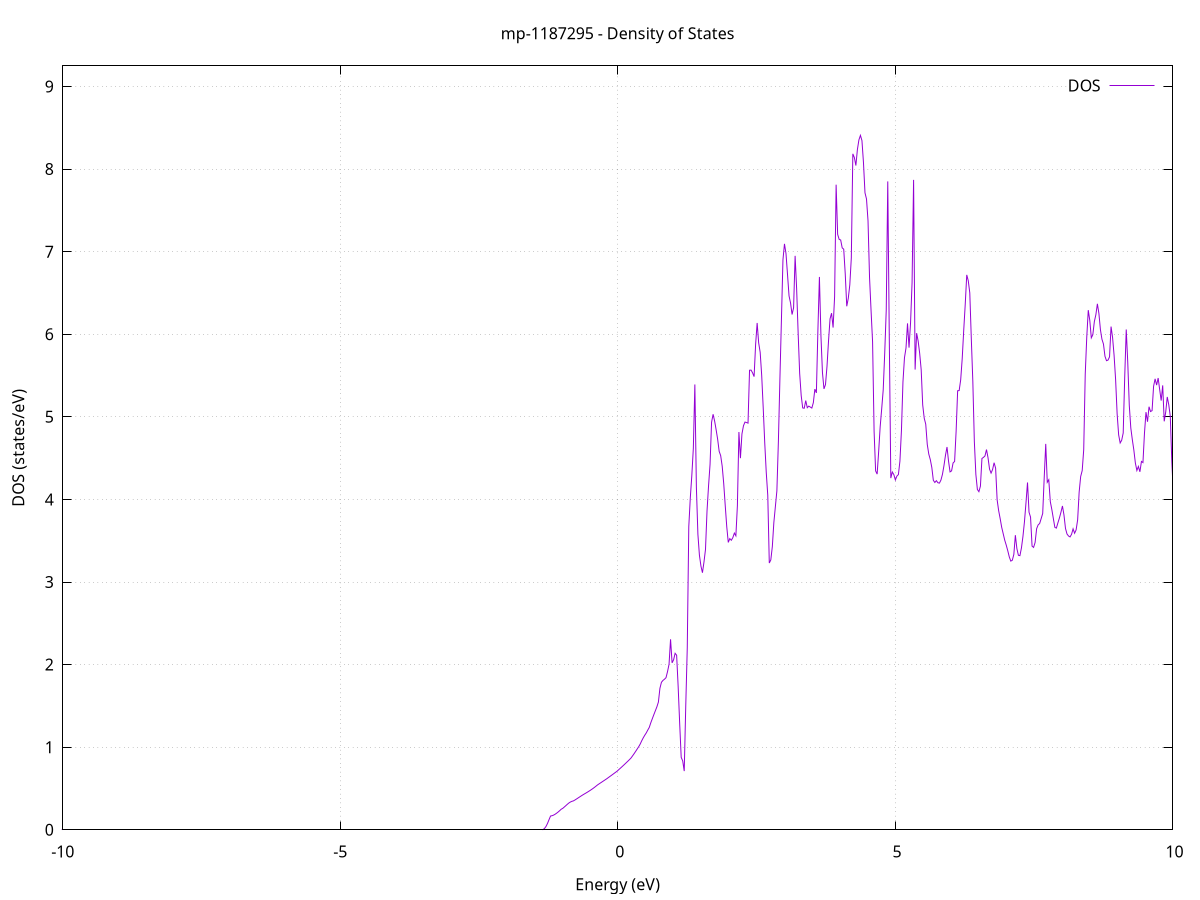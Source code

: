 set title 'mp-1187295 - Density of States'
set xlabel 'Energy (eV)'
set ylabel 'DOS (states/eV)'
set grid
set xrange [-10:10]
set yrange [0:9.250]
set xzeroaxis lt -1
set terminal png size 800,600
set output 'mp-1187295_dos_gnuplot.png'
plot '-' using 1:2 with lines title 'DOS'
-36.606100 0.000000
-36.578700 0.000000
-36.551300 0.000000
-36.524000 0.000000
-36.496600 0.000000
-36.469200 0.000000
-36.441800 0.000000
-36.414500 0.000000
-36.387100 0.000000
-36.359700 0.000000
-36.332300 0.000000
-36.305000 0.000000
-36.277600 0.000000
-36.250200 0.000000
-36.222800 0.000000
-36.195500 0.000000
-36.168100 0.000000
-36.140700 0.000000
-36.113300 0.000000
-36.086000 0.000000
-36.058600 0.000000
-36.031200 0.000000
-36.003800 0.000000
-35.976500 0.000000
-35.949100 0.000000
-35.921700 0.000000
-35.894300 0.000000
-35.867000 0.000000
-35.839600 0.000000
-35.812200 0.000000
-35.784800 0.000000
-35.757400 0.000000
-35.730100 0.000000
-35.702700 0.000000
-35.675300 0.000000
-35.647900 0.000000
-35.620600 0.000000
-35.593200 0.000000
-35.565800 0.000000
-35.538400 0.000000
-35.511100 0.000000
-35.483700 0.000000
-35.456300 0.000000
-35.428900 0.000000
-35.401600 0.000000
-35.374200 0.000000
-35.346800 0.000000
-35.319400 0.000000
-35.292100 0.000000
-35.264700 0.000000
-35.237300 0.000000
-35.209900 0.000000
-35.182600 0.000000
-35.155200 0.000000
-35.127800 0.000000
-35.100400 0.000000
-35.073100 0.000000
-35.045700 0.000000
-35.018300 0.000000
-34.990900 0.000000
-34.963500 0.000000
-34.936200 0.000000
-34.908800 0.000000
-34.881400 0.000000
-34.854000 0.000000
-34.826700 0.000000
-34.799300 0.000000
-34.771900 0.000000
-34.744500 0.000000
-34.717200 0.000000
-34.689800 0.000000
-34.662400 0.000000
-34.635000 0.000000
-34.607700 0.000000
-34.580300 0.000000
-34.552900 0.000000
-34.525500 0.000000
-34.498200 0.000000
-34.470800 0.000000
-34.443400 0.000000
-34.416000 0.000000
-34.388700 0.000000
-34.361300 0.000000
-34.333900 0.000000
-34.306500 0.000000
-34.279200 0.000000
-34.251800 0.000000
-34.224400 0.000000
-34.197000 0.000000
-34.169600 0.000000
-34.142300 0.000000
-34.114900 0.000000
-34.087500 0.000000
-34.060100 0.000000
-34.032800 0.000000
-34.005400 0.000000
-33.978000 0.000000
-33.950600 0.000000
-33.923300 0.000000
-33.895900 0.000000
-33.868500 0.000000
-33.841100 0.000000
-33.813800 0.000000
-33.786400 0.000000
-33.759000 0.000000
-33.731600 0.000000
-33.704300 0.000000
-33.676900 0.000000
-33.649500 0.000000
-33.622100 0.000000
-33.594800 0.000000
-33.567400 0.000000
-33.540000 0.000000
-33.512600 0.000000
-33.485200 0.000000
-33.457900 0.000000
-33.430500 0.000000
-33.403100 0.000000
-33.375700 0.000000
-33.348400 0.000000
-33.321000 0.000000
-33.293600 0.000000
-33.266200 0.000000
-33.238900 0.000000
-33.211500 0.000000
-33.184100 0.000000
-33.156700 0.000000
-33.129400 0.000000
-33.102000 0.000000
-33.074600 0.000000
-33.047200 0.000000
-33.019900 0.000000
-32.992500 0.000000
-32.965100 0.000000
-32.937700 0.000000
-32.910400 0.000000
-32.883000 0.000000
-32.855600 0.000000
-32.828200 0.000000
-32.800900 0.000000
-32.773500 0.000000
-32.746100 0.000000
-32.718700 0.000000
-32.691300 0.000000
-32.664000 0.000000
-32.636600 0.000000
-32.609200 0.000000
-32.581800 0.000000
-32.554500 0.000000
-32.527100 0.000000
-32.499700 0.000000
-32.472300 0.000000
-32.445000 0.000000
-32.417600 0.000000
-32.390200 0.000000
-32.362800 0.000000
-32.335500 0.000000
-32.308100 0.000000
-32.280700 0.000000
-32.253300 0.000000
-32.226000 0.000000
-32.198600 0.000000
-32.171200 0.000000
-32.143800 0.000000
-32.116500 0.000000
-32.089100 0.000000
-32.061700 0.000000
-32.034300 0.000000
-32.007000 0.000000
-31.979600 0.000000
-31.952200 0.000000
-31.924800 0.000000
-31.897400 0.000000
-31.870100 0.000000
-31.842700 0.000000
-31.815300 0.000000
-31.787900 0.000000
-31.760600 0.000000
-31.733200 0.000000
-31.705800 0.000000
-31.678400 0.000000
-31.651100 0.000000
-31.623700 0.000000
-31.596300 0.000000
-31.568900 0.000000
-31.541600 0.000000
-31.514200 0.000000
-31.486800 0.000000
-31.459400 0.000000
-31.432100 0.000000
-31.404700 0.000000
-31.377300 0.000000
-31.349900 0.000000
-31.322600 0.000000
-31.295200 0.000000
-31.267800 0.000000
-31.240400 0.000000
-31.213000 0.000000
-31.185700 0.000000
-31.158300 0.000000
-31.130900 0.000000
-31.103500 0.000000
-31.076200 0.000000
-31.048800 0.000000
-31.021400 0.000000
-30.994000 0.000000
-30.966700 0.000000
-30.939300 0.000000
-30.911900 0.000000
-30.884500 0.000000
-30.857200 0.000000
-30.829800 0.000000
-30.802400 0.000000
-30.775000 0.000000
-30.747700 0.000000
-30.720300 0.000000
-30.692900 0.000000
-30.665500 0.000000
-30.638200 0.000000
-30.610800 0.000000
-30.583400 0.000000
-30.556000 0.000000
-30.528700 0.000000
-30.501300 0.000000
-30.473900 0.000000
-30.446500 0.000000
-30.419100 0.000000
-30.391800 0.000000
-30.364400 0.000000
-30.337000 0.000000
-30.309600 0.000000
-30.282300 0.000000
-30.254900 0.000000
-30.227500 0.000000
-30.200100 0.000000
-30.172800 0.000000
-30.145400 0.000000
-30.118000 0.000000
-30.090600 0.000000
-30.063300 0.000000
-30.035900 0.000000
-30.008500 0.000000
-29.981100 0.000000
-29.953800 0.000000
-29.926400 0.000000
-29.899000 0.000000
-29.871600 0.000000
-29.844300 0.000000
-29.816900 0.000000
-29.789500 0.000000
-29.762100 0.000000
-29.734800 0.000000
-29.707400 0.000000
-29.680000 0.000000
-29.652600 0.000000
-29.625200 0.000000
-29.597900 0.000000
-29.570500 0.000000
-29.543100 0.000000
-29.515700 0.000000
-29.488400 0.000000
-29.461000 0.000000
-29.433600 0.000000
-29.406200 0.000000
-29.378900 0.000000
-29.351500 0.000000
-29.324100 0.000000
-29.296700 0.000000
-29.269400 0.000000
-29.242000 0.000000
-29.214600 0.000000
-29.187200 0.000000
-29.159900 0.000000
-29.132500 0.000000
-29.105100 0.000000
-29.077700 0.000000
-29.050400 0.000000
-29.023000 0.000000
-28.995600 0.000000
-28.968200 0.000000
-28.940800 0.000000
-28.913500 0.000000
-28.886100 0.000000
-28.858700 0.000000
-28.831300 0.000000
-28.804000 0.000000
-28.776600 0.000000
-28.749200 0.000000
-28.721800 0.000000
-28.694500 0.000000
-28.667100 0.000000
-28.639700 0.000000
-28.612300 0.000000
-28.585000 0.000000
-28.557600 0.000000
-28.530200 0.000000
-28.502800 0.000000
-28.475500 0.000000
-28.448100 0.000000
-28.420700 0.000000
-28.393300 0.000000
-28.366000 0.000000
-28.338600 0.000000
-28.311200 0.000000
-28.283800 0.000000
-28.256500 0.000000
-28.229100 0.000000
-28.201700 0.000000
-28.174300 0.000000
-28.146900 0.000000
-28.119600 0.000000
-28.092200 0.000000
-28.064800 0.000000
-28.037400 0.000000
-28.010100 0.000000
-27.982700 0.000000
-27.955300 0.000000
-27.927900 0.000000
-27.900600 0.000000
-27.873200 0.000000
-27.845800 0.000000
-27.818400 0.000000
-27.791100 0.000000
-27.763700 0.000000
-27.736300 0.000000
-27.708900 0.000000
-27.681600 0.000000
-27.654200 0.000000
-27.626800 0.000000
-27.599400 0.000000
-27.572100 0.000000
-27.544700 0.000000
-27.517300 0.000000
-27.489900 0.000000
-27.462600 0.000000
-27.435200 0.000000
-27.407800 0.000000
-27.380400 0.000000
-27.353000 0.000000
-27.325700 0.000000
-27.298300 0.000000
-27.270900 0.000000
-27.243500 0.000000
-27.216200 0.000000
-27.188800 0.000000
-27.161400 0.000000
-27.134000 0.000000
-27.106700 0.000000
-27.079300 0.000000
-27.051900 0.000000
-27.024500 0.000000
-26.997200 0.000000
-26.969800 0.000000
-26.942400 0.000000
-26.915000 0.000000
-26.887700 0.000000
-26.860300 0.000000
-26.832900 0.000000
-26.805500 0.000000
-26.778200 0.000000
-26.750800 0.000000
-26.723400 0.000000
-26.696000 0.000000
-26.668700 0.000000
-26.641300 0.000000
-26.613900 0.000000
-26.586500 0.000000
-26.559100 0.000000
-26.531800 0.000000
-26.504400 0.000000
-26.477000 0.000000
-26.449600 0.000000
-26.422300 0.000000
-26.394900 0.000000
-26.367500 0.000000
-26.340100 0.000000
-26.312800 0.000000
-26.285400 0.000000
-26.258000 0.000000
-26.230600 0.000000
-26.203300 0.000000
-26.175900 0.000000
-26.148500 0.000000
-26.121100 0.000000
-26.093800 0.000000
-26.066400 0.000000
-26.039000 0.000000
-26.011600 0.000000
-25.984300 0.000000
-25.956900 0.000000
-25.929500 0.000000
-25.902100 0.000000
-25.874700 0.000000
-25.847400 0.000000
-25.820000 0.000000
-25.792600 0.000000
-25.765200 0.000000
-25.737900 0.000000
-25.710500 0.000000
-25.683100 0.000000
-25.655700 0.000000
-25.628400 0.000000
-25.601000 0.000000
-25.573600 0.000000
-25.546200 0.000000
-25.518900 0.000000
-25.491500 0.000000
-25.464100 0.000000
-25.436700 0.000000
-25.409400 0.000000
-25.382000 0.000000
-25.354600 0.000000
-25.327200 0.000000
-25.299900 0.000000
-25.272500 0.000000
-25.245100 0.000000
-25.217700 0.000000
-25.190400 0.000000
-25.163000 0.000000
-25.135600 0.000000
-25.108200 0.000000
-25.080800 0.000000
-25.053500 0.000000
-25.026100 0.000000
-24.998700 0.000000
-24.971300 0.000000
-24.944000 0.000000
-24.916600 0.000000
-24.889200 0.000000
-24.861800 0.000000
-24.834500 0.000000
-24.807100 0.000000
-24.779700 0.000000
-24.752300 0.000000
-24.725000 0.000000
-24.697600 0.000000
-24.670200 0.000000
-24.642800 0.000000
-24.615500 0.000000
-24.588100 0.000000
-24.560700 0.000000
-24.533300 0.000000
-24.506000 0.000000
-24.478600 0.000000
-24.451200 0.000000
-24.423800 0.000000
-24.396500 0.000000
-24.369100 0.000000
-24.341700 0.000000
-24.314300 0.000000
-24.286900 0.000000
-24.259600 0.000000
-24.232200 0.000000
-24.204800 0.000000
-24.177400 0.000000
-24.150100 0.000000
-24.122700 0.000000
-24.095300 0.000000
-24.067900 0.000000
-24.040600 0.000000
-24.013200 0.000000
-23.985800 0.000000
-23.958400 0.000000
-23.931100 0.000000
-23.903700 0.000000
-23.876300 0.000000
-23.848900 0.000000
-23.821600 0.000000
-23.794200 0.000000
-23.766800 0.000000
-23.739400 0.000000
-23.712100 0.000000
-23.684700 0.000000
-23.657300 0.000000
-23.629900 0.000000
-23.602500 0.000000
-23.575200 0.000000
-23.547800 0.000000
-23.520400 0.000000
-23.493000 0.000000
-23.465700 0.000000
-23.438300 0.000000
-23.410900 0.000000
-23.383500 0.000000
-23.356200 0.000000
-23.328800 0.000000
-23.301400 0.000000
-23.274000 0.000000
-23.246700 0.000000
-23.219300 0.000000
-23.191900 0.000000
-23.164500 0.000000
-23.137200 0.000000
-23.109800 0.000000
-23.082400 0.000000
-23.055000 0.000000
-23.027700 0.000000
-23.000300 0.000000
-22.972900 0.000000
-22.945500 0.000000
-22.918200 0.000000
-22.890800 0.000000
-22.863400 0.000000
-22.836000 0.000000
-22.808600 0.000000
-22.781300 0.000000
-22.753900 0.000000
-22.726500 0.000000
-22.699100 0.000000
-22.671800 0.000000
-22.644400 0.000000
-22.617000 0.000000
-22.589600 0.000000
-22.562300 0.000000
-22.534900 0.000000
-22.507500 0.000000
-22.480100 0.000000
-22.452800 0.000000
-22.425400 0.000000
-22.398000 0.000000
-22.370600 0.000000
-22.343300 0.000000
-22.315900 0.000000
-22.288500 0.000000
-22.261100 0.000000
-22.233800 0.000000
-22.206400 0.000000
-22.179000 0.000000
-22.151600 0.000000
-22.124300 0.000000
-22.096900 0.000000
-22.069500 0.000000
-22.042100 0.000000
-22.014700 0.000000
-21.987400 0.000000
-21.960000 0.000000
-21.932600 0.000000
-21.905200 0.000000
-21.877900 0.000000
-21.850500 0.000000
-21.823100 0.000000
-21.795700 0.000000
-21.768400 0.000000
-21.741000 0.000000
-21.713600 0.000000
-21.686200 0.000000
-21.658900 0.000000
-21.631500 0.000000
-21.604100 0.000000
-21.576700 0.000000
-21.549400 0.000000
-21.522000 0.000000
-21.494600 0.000000
-21.467200 0.000000
-21.439900 0.000000
-21.412500 0.000000
-21.385100 0.000000
-21.357700 0.000000
-21.330300 0.000000
-21.303000 0.000000
-21.275600 0.000000
-21.248200 0.000000
-21.220800 0.000000
-21.193500 0.000000
-21.166100 0.000000
-21.138700 0.000000
-21.111300 0.000000
-21.084000 0.000000
-21.056600 0.000000
-21.029200 0.000000
-21.001800 0.000000
-20.974500 0.000000
-20.947100 0.000000
-20.919700 0.000000
-20.892300 0.000000
-20.865000 0.000000
-20.837600 0.000000
-20.810200 0.000000
-20.782800 0.000000
-20.755500 0.000000
-20.728100 0.000000
-20.700700 0.000000
-20.673300 0.000000
-20.646000 0.000000
-20.618600 0.000000
-20.591200 0.000000
-20.563800 0.000000
-20.536400 0.000000
-20.509100 0.000000
-20.481700 0.000000
-20.454300 0.000000
-20.426900 0.000000
-20.399600 0.000000
-20.372200 0.000000
-20.344800 0.000000
-20.317400 0.000000
-20.290100 0.000000
-20.262700 0.000000
-20.235300 0.000000
-20.207900 0.000000
-20.180600 0.000000
-20.153200 0.000000
-20.125800 0.000000
-20.098400 0.000000
-20.071100 0.000000
-20.043700 0.000000
-20.016300 0.000000
-19.988900 0.000000
-19.961600 0.000000
-19.934200 0.000000
-19.906800 0.000000
-19.879400 0.000000
-19.852100 0.000000
-19.824700 0.000000
-19.797300 0.000000
-19.769900 0.000000
-19.742500 0.000000
-19.715200 0.000000
-19.687800 0.000000
-19.660400 0.000000
-19.633000 0.000000
-19.605700 0.000000
-19.578300 0.000000
-19.550900 0.000000
-19.523500 0.187400
-19.496200 7.907900
-19.468800 10.180000
-19.441400 32.399400
-19.414000 36.699600
-19.386700 32.995100
-19.359300 41.788100
-19.331900 44.800200
-19.304500 14.653100
-19.277200 14.705200
-19.249800 30.281000
-19.222400 27.764400
-19.195000 33.859700
-19.167700 31.950800
-19.140300 28.000400
-19.112900 20.413000
-19.085500 45.409900
-19.058100 58.906500
-19.030800 53.118400
-19.003400 75.895800
-18.976000 0.000000
-18.948600 0.000000
-18.921300 0.000000
-18.893900 0.000000
-18.866500 0.000000
-18.839100 0.000000
-18.811800 0.000000
-18.784400 0.000000
-18.757000 0.000000
-18.729600 0.000000
-18.702300 0.000000
-18.674900 0.000000
-18.647500 0.000000
-18.620100 0.000000
-18.592800 0.000000
-18.565400 0.000000
-18.538000 0.000000
-18.510600 0.000000
-18.483300 0.000000
-18.455900 0.000000
-18.428500 0.000000
-18.401100 0.000000
-18.373800 0.000000
-18.346400 0.000000
-18.319000 0.000000
-18.291600 0.000000
-18.264200 0.000000
-18.236900 0.000000
-18.209500 0.000000
-18.182100 0.000000
-18.154700 0.000000
-18.127400 0.000000
-18.100000 0.000000
-18.072600 0.000000
-18.045200 0.000000
-18.017900 0.000000
-17.990500 0.000000
-17.963100 0.000000
-17.935700 0.000000
-17.908400 0.000000
-17.881000 0.000000
-17.853600 0.000000
-17.826200 0.000000
-17.798900 0.000000
-17.771500 0.000000
-17.744100 0.000000
-17.716700 0.000000
-17.689400 0.000000
-17.662000 0.000000
-17.634600 0.000000
-17.607200 0.000000
-17.579900 0.000000
-17.552500 0.000000
-17.525100 0.000000
-17.497700 0.000000
-17.470300 0.000000
-17.443000 0.000000
-17.415600 0.000000
-17.388200 0.000000
-17.360800 0.000000
-17.333500 0.000000
-17.306100 0.000000
-17.278700 0.000000
-17.251300 0.000000
-17.224000 0.000000
-17.196600 0.000000
-17.169200 0.000000
-17.141800 0.000000
-17.114500 0.000000
-17.087100 0.000000
-17.059700 0.000000
-17.032300 0.000000
-17.005000 0.000000
-16.977600 0.000000
-16.950200 0.000000
-16.922800 0.000000
-16.895500 0.000000
-16.868100 0.000000
-16.840700 0.000000
-16.813300 0.000000
-16.786000 0.000000
-16.758600 0.000000
-16.731200 0.000000
-16.703800 0.000000
-16.676400 0.000000
-16.649100 0.000000
-16.621700 0.000000
-16.594300 0.000000
-16.566900 0.000000
-16.539600 0.000000
-16.512200 0.000000
-16.484800 0.000000
-16.457400 0.000000
-16.430100 0.000000
-16.402700 0.000000
-16.375300 0.000000
-16.347900 0.000000
-16.320600 0.000000
-16.293200 0.000000
-16.265800 0.000000
-16.238400 0.000000
-16.211100 0.000000
-16.183700 0.000000
-16.156300 0.000000
-16.128900 0.000000
-16.101600 0.000000
-16.074200 0.000000
-16.046800 0.000000
-16.019400 0.000000
-15.992000 0.000000
-15.964700 0.000000
-15.937300 0.000000
-15.909900 0.000000
-15.882500 0.000000
-15.855200 0.000000
-15.827800 0.000000
-15.800400 0.000000
-15.773000 0.000000
-15.745700 0.000000
-15.718300 0.000000
-15.690900 0.000000
-15.663500 0.000000
-15.636200 0.000000
-15.608800 0.000000
-15.581400 0.000000
-15.554000 0.000000
-15.526700 0.000000
-15.499300 0.000000
-15.471900 0.000000
-15.444500 0.000000
-15.417200 95.398700
-15.389800 69.503600
-15.362400 0.000000
-15.335000 0.000000
-15.307700 0.000000
-15.280300 0.000000
-15.252900 0.000000
-15.225500 0.000000
-15.198100 0.000000
-15.170800 0.000000
-15.143400 0.000000
-15.116000 0.000000
-15.088600 0.000000
-15.061300 0.000000
-15.033900 0.000000
-15.006500 0.000000
-14.979100 0.000000
-14.951800 0.000000
-14.924400 0.000000
-14.897000 0.000000
-14.869600 0.000000
-14.842300 0.000000
-14.814900 0.000000
-14.787500 0.000000
-14.760100 0.000000
-14.732800 0.000000
-14.705400 0.000000
-14.678000 0.000000
-14.650600 0.000000
-14.623300 0.000000
-14.595900 0.000000
-14.568500 0.000000
-14.541100 0.000000
-14.513800 0.000000
-14.486400 0.000000
-14.459000 0.000000
-14.431600 0.000000
-14.404200 0.000000
-14.376900 0.000000
-14.349500 0.000000
-14.322100 0.000000
-14.294700 0.000000
-14.267400 0.000000
-14.240000 0.000000
-14.212600 0.000000
-14.185200 0.000000
-14.157900 0.000000
-14.130500 0.000000
-14.103100 0.000000
-14.075700 0.000000
-14.048400 0.000000
-14.021000 0.000000
-13.993600 0.000000
-13.966200 0.000000
-13.938900 0.000000
-13.911500 0.000000
-13.884100 0.000000
-13.856700 0.000000
-13.829400 0.000000
-13.802000 0.000000
-13.774600 0.000000
-13.747200 0.000000
-13.719800 0.000000
-13.692500 0.000000
-13.665100 0.000000
-13.637700 0.000000
-13.610300 0.000000
-13.583000 0.000000
-13.555600 0.000000
-13.528200 0.000000
-13.500800 0.000000
-13.473500 0.000000
-13.446100 0.000000
-13.418700 0.000000
-13.391300 0.000000
-13.364000 0.000000
-13.336600 0.000000
-13.309200 0.000000
-13.281800 0.000000
-13.254500 0.000000
-13.227100 0.000000
-13.199700 0.000000
-13.172300 0.000000
-13.145000 0.000000
-13.117600 0.000000
-13.090200 0.000000
-13.062800 0.000000
-13.035500 0.000000
-13.008100 0.000000
-12.980700 0.000000
-12.953300 0.000000
-12.925900 0.000000
-12.898600 0.000000
-12.871200 0.000000
-12.843800 0.000000
-12.816400 0.000000
-12.789100 0.000000
-12.761700 0.000000
-12.734300 0.000000
-12.706900 0.000000
-12.679600 0.000000
-12.652200 0.000000
-12.624800 0.000000
-12.597400 0.000000
-12.570100 0.000000
-12.542700 0.000000
-12.515300 0.000000
-12.487900 0.000000
-12.460600 0.000000
-12.433200 0.000000
-12.405800 0.000000
-12.378400 0.000000
-12.351100 0.000000
-12.323700 0.000000
-12.296300 0.000000
-12.268900 0.000000
-12.241600 0.000000
-12.214200 0.000000
-12.186800 0.000000
-12.159400 0.000000
-12.132000 0.000000
-12.104700 0.000000
-12.077300 0.000000
-12.049900 0.000000
-12.022500 0.000000
-11.995200 0.000000
-11.967800 0.000000
-11.940400 0.000000
-11.913000 0.000000
-11.885700 0.000000
-11.858300 0.000000
-11.830900 0.000000
-11.803500 0.000000
-11.776200 0.000000
-11.748800 0.000000
-11.721400 0.000000
-11.694000 0.000000
-11.666700 0.000000
-11.639300 0.000000
-11.611900 0.000000
-11.584500 0.000000
-11.557200 0.000000
-11.529800 0.000000
-11.502400 0.000000
-11.475000 0.000000
-11.447600 0.000000
-11.420300 0.000000
-11.392900 0.000000
-11.365500 0.000000
-11.338100 0.000000
-11.310800 0.000000
-11.283400 0.000000
-11.256000 0.000000
-11.228600 0.000000
-11.201300 0.000000
-11.173900 0.000000
-11.146500 0.000000
-11.119100 0.000000
-11.091800 0.000000
-11.064400 0.000000
-11.037000 0.000000
-11.009600 0.000000
-10.982300 0.000000
-10.954900 0.000000
-10.927500 0.000000
-10.900100 0.000000
-10.872800 0.000000
-10.845400 0.000000
-10.818000 0.000000
-10.790600 0.000000
-10.763300 0.000000
-10.735900 0.000000
-10.708500 0.000000
-10.681100 0.000000
-10.653700 0.000000
-10.626400 0.000000
-10.599000 0.000000
-10.571600 0.000000
-10.544200 0.000000
-10.516900 0.000000
-10.489500 0.000000
-10.462100 0.000000
-10.434700 0.000000
-10.407400 0.000000
-10.380000 0.000000
-10.352600 0.000000
-10.325200 0.000000
-10.297900 0.000000
-10.270500 0.000000
-10.243100 0.000000
-10.215700 0.000000
-10.188400 0.000000
-10.161000 0.000000
-10.133600 0.000000
-10.106200 0.000000
-10.078900 0.000000
-10.051500 0.000000
-10.024100 0.000000
-9.996700 0.000000
-9.969400 0.000000
-9.942000 0.000000
-9.914600 0.000000
-9.887200 0.000000
-9.859800 0.000000
-9.832500 0.000000
-9.805100 0.000000
-9.777700 0.000000
-9.750300 0.000000
-9.723000 0.000000
-9.695600 0.000000
-9.668200 0.000000
-9.640800 0.000000
-9.613500 0.000000
-9.586100 0.000000
-9.558700 0.000000
-9.531300 0.000000
-9.504000 0.000000
-9.476600 0.000000
-9.449200 0.000000
-9.421800 0.000000
-9.394500 0.000000
-9.367100 0.000000
-9.339700 0.000000
-9.312300 0.000000
-9.285000 0.000000
-9.257600 0.000000
-9.230200 0.000000
-9.202800 0.000000
-9.175500 0.000000
-9.148100 0.000000
-9.120700 0.000000
-9.093300 0.000000
-9.065900 0.000000
-9.038600 0.000000
-9.011200 0.000000
-8.983800 0.000000
-8.956400 0.000000
-8.929100 0.000000
-8.901700 0.000000
-8.874300 0.000000
-8.846900 0.000000
-8.819600 0.000000
-8.792200 0.000000
-8.764800 0.000000
-8.737400 0.000000
-8.710100 0.000000
-8.682700 0.000000
-8.655300 0.000000
-8.627900 0.000000
-8.600600 0.000000
-8.573200 0.000000
-8.545800 0.000000
-8.518400 0.000000
-8.491100 0.000000
-8.463700 0.000000
-8.436300 0.000000
-8.408900 0.000000
-8.381500 0.000000
-8.354200 0.000000
-8.326800 0.000000
-8.299400 0.000000
-8.272000 0.000000
-8.244700 0.000000
-8.217300 0.000000
-8.189900 0.000000
-8.162500 0.000000
-8.135200 0.000000
-8.107800 0.000000
-8.080400 0.000000
-8.053000 0.000000
-8.025700 0.000000
-7.998300 0.000000
-7.970900 0.000000
-7.943500 0.000000
-7.916200 0.000000
-7.888800 0.000000
-7.861400 0.000000
-7.834000 0.000000
-7.806700 0.000000
-7.779300 0.000000
-7.751900 0.000000
-7.724500 0.000000
-7.697200 0.000000
-7.669800 0.000000
-7.642400 0.000000
-7.615000 0.000000
-7.587600 0.000000
-7.560300 0.000000
-7.532900 0.000000
-7.505500 0.000000
-7.478100 0.000000
-7.450800 0.000000
-7.423400 0.000000
-7.396000 0.000000
-7.368600 0.000000
-7.341300 0.000000
-7.313900 0.000000
-7.286500 0.000000
-7.259100 0.000000
-7.231800 0.000000
-7.204400 0.000000
-7.177000 0.000000
-7.149600 0.000000
-7.122300 0.000000
-7.094900 0.000000
-7.067500 0.000000
-7.040100 0.000000
-7.012800 0.000000
-6.985400 0.000000
-6.958000 0.000000
-6.930600 0.000000
-6.903300 0.000000
-6.875900 0.000000
-6.848500 0.000000
-6.821100 0.000000
-6.793700 0.000000
-6.766400 0.000000
-6.739000 0.000000
-6.711600 0.000000
-6.684200 0.000000
-6.656900 0.000000
-6.629500 0.000000
-6.602100 0.000000
-6.574700 0.000000
-6.547400 0.000000
-6.520000 0.000000
-6.492600 0.000000
-6.465200 0.000000
-6.437900 0.000000
-6.410500 0.000000
-6.383100 0.000000
-6.355700 0.000000
-6.328400 0.000000
-6.301000 0.000000
-6.273600 0.000000
-6.246200 0.000000
-6.218900 0.000000
-6.191500 0.000000
-6.164100 0.000000
-6.136700 0.000000
-6.109300 0.000000
-6.082000 0.000000
-6.054600 0.000000
-6.027200 0.000000
-5.999800 0.000000
-5.972500 0.000000
-5.945100 0.000000
-5.917700 0.000000
-5.890300 0.000000
-5.863000 0.000000
-5.835600 0.000000
-5.808200 0.000000
-5.780800 0.000000
-5.753500 0.000000
-5.726100 0.000000
-5.698700 0.000000
-5.671300 0.000000
-5.644000 0.000000
-5.616600 0.000000
-5.589200 0.000000
-5.561800 0.000000
-5.534500 0.000000
-5.507100 0.000000
-5.479700 0.000000
-5.452300 0.000000
-5.425000 0.000000
-5.397600 0.000000
-5.370200 0.000000
-5.342800 0.000000
-5.315400 0.000000
-5.288100 0.000000
-5.260700 0.000000
-5.233300 0.000000
-5.205900 0.000000
-5.178600 0.000000
-5.151200 0.000000
-5.123800 0.000000
-5.096400 0.000000
-5.069100 0.000000
-5.041700 0.000000
-5.014300 0.000000
-4.986900 0.000000
-4.959600 0.000000
-4.932200 0.000000
-4.904800 0.000000
-4.877400 0.000000
-4.850100 0.000000
-4.822700 0.000000
-4.795300 0.000000
-4.767900 0.000000
-4.740600 0.000000
-4.713200 0.000000
-4.685800 0.000000
-4.658400 0.000000
-4.631100 0.000000
-4.603700 0.000000
-4.576300 0.000000
-4.548900 0.000000
-4.521500 0.000000
-4.494200 0.000000
-4.466800 0.000000
-4.439400 0.000000
-4.412000 0.000000
-4.384700 0.000000
-4.357300 0.000000
-4.329900 0.000000
-4.302500 0.000000
-4.275200 0.000000
-4.247800 0.000000
-4.220400 0.000000
-4.193000 0.000000
-4.165700 0.000000
-4.138300 0.000000
-4.110900 0.000000
-4.083500 0.000000
-4.056200 0.000000
-4.028800 0.000000
-4.001400 0.000000
-3.974000 0.000000
-3.946700 0.000000
-3.919300 0.000000
-3.891900 0.000000
-3.864500 0.000000
-3.837100 0.000000
-3.809800 0.000000
-3.782400 0.000000
-3.755000 0.000000
-3.727600 0.000000
-3.700300 0.000000
-3.672900 0.000000
-3.645500 0.000000
-3.618100 0.000000
-3.590800 0.000000
-3.563400 0.000000
-3.536000 0.000000
-3.508600 0.000000
-3.481300 0.000000
-3.453900 0.000000
-3.426500 0.000000
-3.399100 0.000000
-3.371800 0.000000
-3.344400 0.000000
-3.317000 0.000000
-3.289600 0.000000
-3.262300 0.000000
-3.234900 0.000000
-3.207500 0.000000
-3.180100 0.000000
-3.152800 0.000000
-3.125400 0.000000
-3.098000 0.000000
-3.070600 0.000000
-3.043200 0.000000
-3.015900 0.000000
-2.988500 0.000000
-2.961100 0.000000
-2.933700 0.000000
-2.906400 0.000000
-2.879000 0.000000
-2.851600 0.000000
-2.824200 0.000000
-2.796900 0.000000
-2.769500 0.000000
-2.742100 0.000000
-2.714700 0.000000
-2.687400 0.000000
-2.660000 0.000000
-2.632600 0.000000
-2.605200 0.000000
-2.577900 0.000000
-2.550500 0.000000
-2.523100 0.000000
-2.495700 0.000000
-2.468400 0.000000
-2.441000 0.000000
-2.413600 0.000000
-2.386200 0.000000
-2.358900 0.000000
-2.331500 0.000000
-2.304100 0.000000
-2.276700 0.000000
-2.249300 0.000000
-2.222000 0.000000
-2.194600 0.000000
-2.167200 0.000000
-2.139800 0.000000
-2.112500 0.000000
-2.085100 0.000000
-2.057700 0.000000
-2.030300 0.000000
-2.003000 0.000000
-1.975600 0.000000
-1.948200 0.000000
-1.920800 0.000000
-1.893500 0.000000
-1.866100 0.000000
-1.838700 0.000000
-1.811300 0.000000
-1.784000 0.000000
-1.756600 0.000000
-1.729200 0.000000
-1.701800 0.000000
-1.674500 0.000000
-1.647100 0.000000
-1.619700 0.000000
-1.592300 0.000000
-1.565000 0.000000
-1.537600 0.000000
-1.510200 0.000000
-1.482800 0.000000
-1.455400 0.000000
-1.428100 0.000000
-1.400700 0.000000
-1.373300 0.000000
-1.345900 0.002200
-1.318600 0.015400
-1.291200 0.040400
-1.263800 0.077200
-1.236400 0.123000
-1.209100 0.166600
-1.181700 0.170500
-1.154300 0.177700
-1.126900 0.188200
-1.099600 0.201000
-1.072200 0.215300
-1.044800 0.231300
-1.017400 0.248700
-0.990100 0.258900
-0.962700 0.274800
-0.935300 0.291100
-0.907900 0.307900
-0.880600 0.323400
-0.853200 0.335500
-0.825800 0.344200
-0.798400 0.349500
-0.771000 0.360000
-0.743700 0.371700
-0.716300 0.383800
-0.688900 0.396000
-0.661500 0.408000
-0.634200 0.419700
-0.606800 0.430900
-0.579400 0.441700
-0.552000 0.452600
-0.524700 0.464100
-0.497300 0.475900
-0.469900 0.488200
-0.442500 0.501100
-0.415200 0.514900
-0.387800 0.529400
-0.360400 0.544200
-0.333000 0.556600
-0.305700 0.568700
-0.278300 0.581000
-0.250900 0.593300
-0.223500 0.605600
-0.196200 0.617800
-0.168800 0.631400
-0.141400 0.644800
-0.114000 0.658000
-0.086700 0.671500
-0.059300 0.685100
-0.031900 0.698800
-0.004500 0.712600
0.022900 0.729900
0.050200 0.746200
0.077600 0.763000
0.105000 0.780100
0.132400 0.797400
0.159700 0.814900
0.187100 0.832600
0.214500 0.850700
0.241900 0.869800
0.269200 0.895200
0.296600 0.921500
0.324000 0.948700
0.351400 0.977100
0.378700 1.005400
0.406100 1.037400
0.433500 1.077100
0.460900 1.112600
0.488200 1.144200
0.515600 1.172700
0.543000 1.207400
0.570400 1.240100
0.597700 1.296200
0.625100 1.345400
0.652500 1.394100
0.679900 1.441400
0.707200 1.488400
0.734600 1.546600
0.762000 1.713200
0.789400 1.786200
0.816800 1.808600
0.844100 1.823100
0.871500 1.841600
0.898900 1.914900
0.926300 2.003400
0.953600 2.306800
0.981000 2.021500
1.008400 2.058000
1.035800 2.137000
1.063100 2.113700
1.090500 1.735500
1.117900 1.289500
1.145300 0.877200
1.172600 0.833900
1.200000 0.710700
1.227400 1.497700
1.254800 2.203400
1.282100 3.670900
1.309500 4.019200
1.336900 4.291500
1.364300 4.620000
1.391600 5.392000
1.419000 4.149900
1.446400 3.578500
1.473800 3.324700
1.501200 3.193700
1.528500 3.112900
1.555900 3.241700
1.583300 3.394400
1.610700 3.859600
1.638000 4.159600
1.665400 4.425300
1.692800 4.934800
1.720200 5.031400
1.747500 4.950200
1.774900 4.844200
1.802300 4.729100
1.829700 4.582500
1.857000 4.530400
1.884400 4.402000
1.911800 4.191700
1.939200 3.925200
1.966500 3.669200
1.993900 3.479800
2.021300 3.525900
2.048700 3.505800
2.076000 3.537200
2.103400 3.592600
2.130800 3.559500
2.158200 3.924800
2.185500 4.816100
2.212900 4.499900
2.240300 4.793000
2.267700 4.892200
2.295100 4.937100
2.322400 4.931100
2.349800 4.924100
2.377200 5.564600
2.404600 5.566200
2.431900 5.532700
2.459300 5.487300
2.486700 5.878900
2.514100 6.136600
2.541400 5.896700
2.568800 5.781600
2.596200 5.501300
2.623600 5.108100
2.650900 4.686600
2.678300 4.327800
2.705700 4.049700
2.733100 3.230000
2.760400 3.267600
2.787800 3.428700
2.815200 3.720100
2.842600 3.912100
2.869900 4.103900
2.897300 4.706600
2.924700 5.468000
2.952100 6.183900
2.979400 6.901900
3.006800 7.094800
3.034200 6.976900
3.061600 6.722800
3.089000 6.464700
3.116300 6.378100
3.143700 6.239200
3.171100 6.321600
3.198500 6.949600
3.225800 6.552900
3.253200 6.013900
3.280600 5.526700
3.308000 5.257900
3.335300 5.108000
3.362700 5.104400
3.390100 5.196900
3.417500 5.111000
3.444800 5.129900
3.472200 5.118500
3.499600 5.106600
3.527000 5.171900
3.554300 5.335900
3.581700 5.290100
3.609100 6.047800
3.636500 6.694300
3.663800 5.985800
3.691200 5.536400
3.718600 5.338600
3.746000 5.391000
3.773400 5.613600
3.800700 5.919900
3.828100 6.187200
3.855500 6.255600
3.882900 6.081300
3.910200 6.455300
3.937600 7.811300
3.965000 7.210000
3.992400 7.149000
4.019700 7.141700
4.047100 7.046200
4.074500 7.030300
4.101900 6.733400
4.129200 6.339100
4.156600 6.434400
4.184000 6.597900
4.211400 6.924800
4.238700 8.184800
4.266100 8.140100
4.293500 8.043200
4.320900 8.236400
4.348200 8.353700
4.375600 8.408700
4.403000 8.345600
4.430400 8.079500
4.457700 7.713200
4.485100 7.638100
4.512500 7.373900
4.539900 6.687600
4.567300 6.287900
4.594600 5.909700
4.622000 4.825500
4.649400 4.345500
4.676800 4.306700
4.704100 4.578700
4.731500 4.880500
4.758900 5.097500
4.786300 5.326400
4.813600 5.774800
4.841000 6.295400
4.868400 7.851200
4.895800 5.958500
4.923100 4.258200
4.950500 4.332000
4.977900 4.300500
5.005300 4.236000
5.032600 4.282500
5.060000 4.301300
5.087400 4.463500
5.114800 4.835400
5.142100 5.423000
5.169500 5.716600
5.196900 5.833400
5.224300 6.132000
5.251600 5.837800
5.279000 6.139400
5.306400 6.624600
5.333800 7.869900
5.361200 5.572700
5.388500 6.013800
5.415900 5.918100
5.443300 5.769900
5.470700 5.571200
5.498000 5.144500
5.525400 4.984000
5.552800 4.911300
5.580200 4.666500
5.607500 4.549700
5.634900 4.482400
5.662300 4.386800
5.689700 4.231500
5.717000 4.205300
5.744400 4.227300
5.771800 4.202300
5.799200 4.197600
5.826500 4.234300
5.853900 4.303900
5.881300 4.409800
5.908700 4.535700
5.936000 4.634800
5.963400 4.464600
5.990800 4.333600
6.018200 4.345900
6.045600 4.441600
6.072900 4.459900
6.100300 4.826400
6.127700 5.316100
6.155100 5.318300
6.182400 5.447500
6.209800 5.703000
6.237200 6.046800
6.264600 6.363100
6.291900 6.719200
6.319300 6.647800
6.346700 6.500600
6.374100 5.945600
6.401400 5.428600
6.428800 4.700700
6.456200 4.302300
6.483600 4.120200
6.510900 4.094000
6.538300 4.161000
6.565700 4.496000
6.593100 4.509400
6.620400 4.526700
6.647800 4.604100
6.675200 4.505100
6.702600 4.367500
6.729900 4.318900
6.757300 4.361400
6.784700 4.444700
6.812100 4.378500
6.839500 3.994700
6.866800 3.864700
6.894200 3.767300
6.921600 3.662600
6.949000 3.584400
6.976300 3.506700
7.003700 3.446500
7.031100 3.379000
7.058500 3.304100
7.085800 3.253300
7.113200 3.263800
7.140600 3.334800
7.168000 3.566900
7.195300 3.404400
7.222700 3.323600
7.250100 3.319200
7.277500 3.412600
7.304800 3.552200
7.332200 3.731400
7.359600 3.960000
7.387000 4.205100
7.414300 3.845700
7.441700 3.785700
7.469100 3.434300
7.496500 3.419200
7.523800 3.479300
7.551200 3.645900
7.578600 3.691900
7.606000 3.708800
7.633400 3.768800
7.660700 3.829800
7.688100 4.266200
7.715500 4.672500
7.742900 4.207900
7.770200 4.238500
7.797600 3.973700
7.825000 3.878700
7.852400 3.769100
7.879700 3.661900
7.907100 3.653000
7.934500 3.715900
7.961900 3.775300
7.989200 3.844100
8.016600 3.921100
8.044000 3.811900
8.071400 3.649300
8.098700 3.581400
8.126100 3.557400
8.153500 3.546100
8.180900 3.578100
8.208200 3.644300
8.235600 3.590500
8.263000 3.631500
8.290400 3.752900
8.317700 4.088900
8.345100 4.277800
8.372500 4.349300
8.399900 4.602400
8.427300 5.517200
8.454600 5.963600
8.482000 6.292200
8.509400 6.167000
8.536800 5.956800
8.564100 5.994900
8.591500 6.153700
8.618900 6.236700
8.646300 6.368800
8.673600 6.252700
8.701000 6.055700
8.728400 5.939900
8.755800 5.881400
8.783100 5.733100
8.810500 5.680200
8.837900 5.687300
8.865300 5.726600
8.892600 6.093200
8.920000 5.960900
8.947400 5.744100
8.974800 5.450900
9.002100 5.037300
9.029500 4.782100
9.056900 4.683800
9.084300 4.716700
9.111700 4.804700
9.139000 5.484500
9.166400 6.058100
9.193800 5.655300
9.221200 5.139000
9.248500 4.865600
9.275900 4.724000
9.303300 4.598600
9.330700 4.441200
9.358000 4.350600
9.385400 4.399600
9.412800 4.334600
9.440200 4.460000
9.467500 4.446700
9.494900 4.802000
9.522300 5.057200
9.549700 4.940700
9.577000 5.122600
9.604400 5.064500
9.631800 5.075100
9.659200 5.370500
9.686500 5.460100
9.713900 5.384900
9.741300 5.470000
9.768700 5.331900
9.796000 5.197100
9.823400 5.381100
9.850800 4.945800
9.878200 5.060200
9.905600 5.241000
9.932900 5.146100
9.960300 5.005100
9.987700 4.457800
10.015100 4.070100
10.042400 3.858900
10.069800 3.937700
10.097200 3.260100
10.124600 2.855400
10.151900 2.800300
10.179300 2.793800
10.206700 2.837400
10.234100 3.056500
10.261400 3.180300
10.288800 2.927300
10.316200 2.602100
10.343600 2.488200
10.370900 2.395300
10.398300 2.326000
10.425700 2.231500
10.453100 2.156000
10.480400 1.992900
10.507800 1.885300
10.535200 1.815100
10.562600 1.750000
10.589900 1.687200
10.617300 1.629100
10.644700 1.448400
10.672100 1.387200
10.699500 1.380700
10.726800 1.337900
10.754200 1.104500
10.781600 0.957200
10.809000 0.880500
10.836300 0.872700
10.863700 0.926500
10.891100 0.984600
10.918500 1.011700
10.945800 1.161700
10.973200 1.396200
11.000600 1.675500
11.028000 1.902600
11.055300 2.063300
11.082700 2.205000
11.110100 2.355700
11.137500 2.605100
11.164800 2.929300
11.192200 2.781500
11.219600 2.783900
11.247000 2.788900
11.274300 2.924800
11.301700 3.146500
11.329100 3.307000
11.356500 3.410100
11.383900 3.477900
11.411200 3.571700
11.438600 3.761400
11.466000 4.102500
11.493400 4.184600
11.520700 4.050800
11.548100 3.831400
11.575500 3.794500
11.602900 3.743400
11.630200 3.843900
11.657600 3.672600
11.685000 3.726000
11.712400 3.815700
11.739700 3.720500
11.767100 3.924800
11.794500 3.856400
11.821900 3.566100
11.849200 3.398100
11.876600 3.307700
11.904000 3.234500
11.931400 3.445500
11.958700 3.747000
11.986100 3.552800
12.013500 3.412600
12.040900 3.299800
12.068200 3.219900
12.095600 3.233600
12.123000 3.298000
12.150400 3.374500
12.177800 3.458200
12.205100 3.822400
12.232500 3.625500
12.259900 3.386300
12.287300 3.107500
12.314600 3.078800
12.342000 3.136100
12.369400 3.220400
12.396800 3.292300
12.424100 3.348600
12.451500 3.675200
12.478900 3.728900
12.506300 3.627100
12.533600 3.379100
12.561000 3.439200
12.588400 3.401600
12.615800 3.286400
12.643100 3.229100
12.670500 3.191400
12.697900 3.158400
12.725300 3.130200
12.752600 3.106700
12.780000 3.078300
12.807400 3.075100
12.834800 3.125600
12.862100 3.197400
12.889500 3.269700
12.916900 3.355600
12.944300 3.411700
12.971700 3.655700
12.999000 3.881700
13.026400 3.983700
13.053800 4.299000
13.081200 4.754000
13.108500 5.363100
13.135900 6.150900
13.163300 7.007200
13.190700 7.979700
13.218000 9.769900
13.245400 13.986600
13.272800 35.845600
13.300200 48.076900
13.327500 13.369000
13.354900 8.463000
13.382300 7.284500
13.409700 6.381500
13.437000 5.749600
13.464400 5.261800
13.491800 4.998900
13.519200 4.566300
13.546500 4.221700
13.573900 3.996400
13.601300 3.803800
13.628700 3.685600
13.656100 3.613700
13.683400 3.388200
13.710800 3.113300
13.738200 2.964300
13.765600 2.930100
13.792900 3.008300
13.820300 3.080300
13.847700 3.193000
13.875100 3.296100
13.902400 3.345300
13.929800 3.402000
13.957200 3.510900
13.984600 3.673200
14.011900 3.747500
14.039300 3.891500
14.066700 4.048800
14.094100 4.530500
14.121400 4.340400
14.148800 4.502400
14.176200 4.437800
14.203600 4.494900
14.230900 4.515700
14.258300 4.591700
14.285700 4.668200
14.313100 4.757600
14.340400 4.762300
14.367800 4.797200
14.395200 4.886500
14.422600 4.932900
14.450000 4.989000
14.477300 5.322300
14.504700 5.315600
14.532100 5.527100
14.559500 5.678700
14.586800 5.508000
14.614200 5.030900
14.641600 4.856500
14.669000 4.690700
14.696300 4.604400
14.723700 4.609400
14.751100 4.377300
14.778500 3.978000
14.805800 3.757400
14.833200 3.616000
14.860600 3.806100
14.888000 4.089500
14.915300 3.977400
14.942700 3.991800
14.970100 3.534300
14.997500 3.273800
15.024800 3.099600
15.052200 3.110200
15.079600 3.147600
15.107000 3.212500
15.134300 3.389500
15.161700 3.568400
15.189100 3.710200
15.216500 3.764400
15.243900 3.471900
15.271200 3.241900
15.298600 2.962800
15.326000 2.514300
15.353400 2.014100
15.380700 1.578100
15.408100 1.193400
15.435500 0.956900
15.462900 0.844300
15.490200 0.747700
15.517600 0.616600
15.545000 0.463800
15.572400 0.309500
15.599700 0.178900
15.627100 0.070100
15.654500 0.000200
15.681900 0.000000
15.709200 0.000000
15.736600 0.000000
15.764000 0.000000
15.791400 0.000000
15.818700 0.000000
15.846100 0.000000
15.873500 0.000000
15.900900 0.000000
15.928200 0.000000
15.955600 0.000000
15.983000 0.000000
16.010400 0.000000
16.037800 0.000000
16.065100 0.000000
16.092500 0.000000
16.119900 0.000000
16.147300 0.000000
16.174600 0.000000
16.202000 0.000000
16.229400 0.000000
16.256800 0.000000
16.284100 0.000000
16.311500 0.000000
16.338900 0.000000
16.366300 0.000000
16.393600 0.000000
16.421000 0.000000
16.448400 0.000000
16.475800 0.000000
16.503100 0.000000
16.530500 0.000000
16.557900 0.000000
16.585300 0.000000
16.612600 0.000000
16.640000 0.000000
16.667400 0.000000
16.694800 0.000000
16.722200 0.000000
16.749500 0.000000
16.776900 0.000000
16.804300 0.000000
16.831700 0.000000
16.859000 0.000000
16.886400 0.000000
16.913800 0.000000
16.941200 0.000000
16.968500 0.000000
16.995900 0.000000
17.023300 0.000000
17.050700 0.000000
17.078000 0.000000
17.105400 0.000000
17.132800 0.000000
17.160200 0.000000
17.187500 0.000000
17.214900 0.000000
17.242300 0.000000
17.269700 0.000000
17.297000 0.000000
17.324400 0.000000
17.351800 0.000000
17.379200 0.000000
17.406500 0.000000
17.433900 0.000000
17.461300 0.000000
17.488700 0.000000
17.516100 0.000000
17.543400 0.000000
17.570800 0.000000
17.598200 0.000000
17.625600 0.000000
17.652900 0.000000
17.680300 0.000000
17.707700 0.000000
17.735100 0.000000
17.762400 0.000000
17.789800 0.000000
17.817200 0.000000
17.844600 0.000000
17.871900 0.000000
17.899300 0.000000
17.926700 0.000000
17.954100 0.000000
17.981400 0.000000
18.008800 0.000000
18.036200 0.000000
18.063600 0.000000
18.090900 0.000000
18.118300 0.000000
18.145700 0.000000
e
